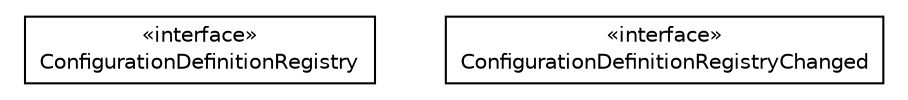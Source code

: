 #!/usr/local/bin/dot
#
# Class diagram 
# Generated by UMLGraph version R5_6-24-gf6e263 (http://www.umlgraph.org/)
#

digraph G {
	edge [fontname="Helvetica",fontsize=10,labelfontname="Helvetica",labelfontsize=10];
	node [fontname="Helvetica",fontsize=10,shape=plaintext];
	nodesep=0.25;
	ranksep=0.5;
	// org.universAAL.tools.ucc.configuration.configdefinitionregistry.interfaces.ConfigurationDefinitionRegistry
	c1467860 [label=<<table title="org.universAAL.tools.ucc.configuration.configdefinitionregistry.interfaces.ConfigurationDefinitionRegistry" border="0" cellborder="1" cellspacing="0" cellpadding="2" port="p" href="./ConfigurationDefinitionRegistry.html">
		<tr><td><table border="0" cellspacing="0" cellpadding="1">
<tr><td align="center" balign="center"> &#171;interface&#187; </td></tr>
<tr><td align="center" balign="center"> ConfigurationDefinitionRegistry </td></tr>
		</table></td></tr>
		</table>>, URL="./ConfigurationDefinitionRegistry.html", fontname="Helvetica", fontcolor="black", fontsize=10.0];
	// org.universAAL.tools.ucc.configuration.configdefinitionregistry.interfaces.ConfigurationDefinitionRegistryChanged
	c1467861 [label=<<table title="org.universAAL.tools.ucc.configuration.configdefinitionregistry.interfaces.ConfigurationDefinitionRegistryChanged" border="0" cellborder="1" cellspacing="0" cellpadding="2" port="p" href="./ConfigurationDefinitionRegistryChanged.html">
		<tr><td><table border="0" cellspacing="0" cellpadding="1">
<tr><td align="center" balign="center"> &#171;interface&#187; </td></tr>
<tr><td align="center" balign="center"> ConfigurationDefinitionRegistryChanged </td></tr>
		</table></td></tr>
		</table>>, URL="./ConfigurationDefinitionRegistryChanged.html", fontname="Helvetica", fontcolor="black", fontsize=10.0];
}

